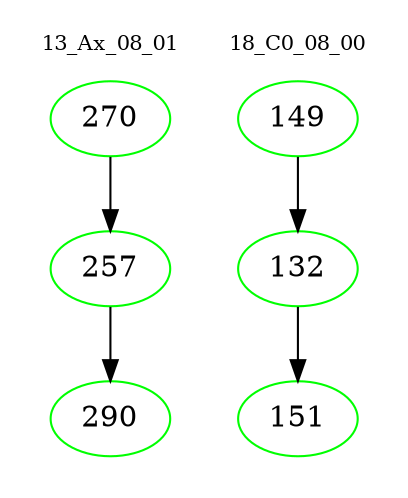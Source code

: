 digraph{
subgraph cluster_0 {
color = white
label = "13_Ax_08_01";
fontsize=10;
T0_270 [label="270", color="green"]
T0_270 -> T0_257 [color="black"]
T0_257 [label="257", color="green"]
T0_257 -> T0_290 [color="black"]
T0_290 [label="290", color="green"]
}
subgraph cluster_1 {
color = white
label = "18_C0_08_00";
fontsize=10;
T1_149 [label="149", color="green"]
T1_149 -> T1_132 [color="black"]
T1_132 [label="132", color="green"]
T1_132 -> T1_151 [color="black"]
T1_151 [label="151", color="green"]
}
}
